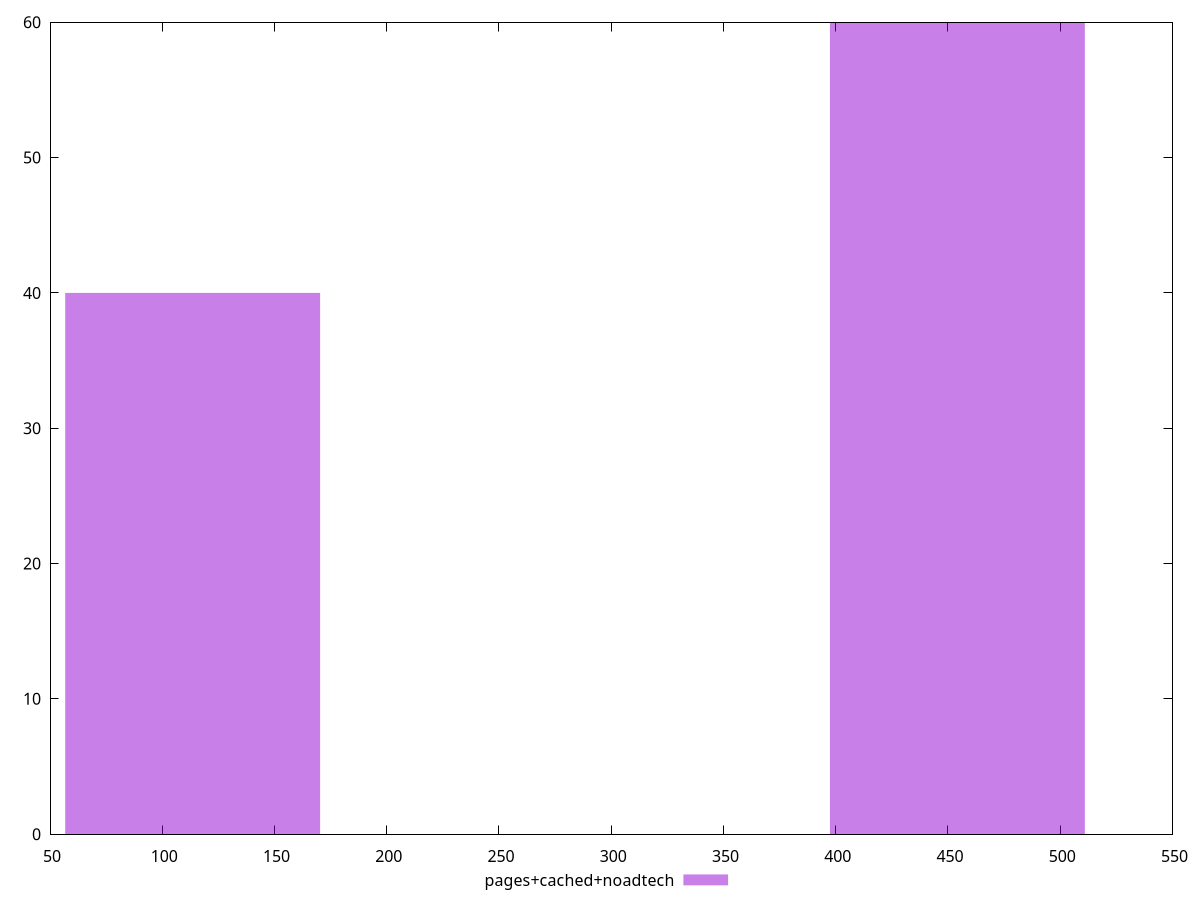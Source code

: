 $_pagesCachedNoadtech <<EOF
454.1819885534339 60
113.54549713835847 40
EOF
set key outside below
set terminal pngcairo
set output "report_00006_2020-11-02T20-21-41.718Z/render-blocking-resources/pages+cached+noadtech//raw_hist.png"
set yrange [0:60]
set boxwidth 113.54549713835847
set style fill transparent solid 0.5 noborder
plot $_pagesCachedNoadtech title "pages+cached+noadtech" with boxes ,